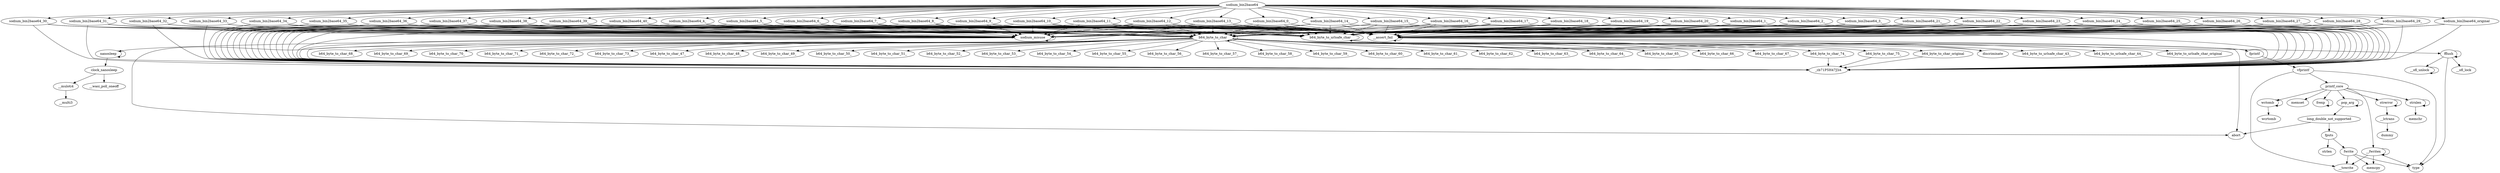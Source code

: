 digraph g{
    sodium_bin2base64 -> sodium_bin2base64_0_
    sodium_bin2base64_0_ -> b64_byte_to_urlsafe_char
    b64_byte_to_urlsafe_char -> b64_byte_to_urlsafe_char
    b64_byte_to_urlsafe_char -> discriminate
    b64_byte_to_urlsafe_char -> b64_byte_to_urlsafe_char_43_
    b64_byte_to_urlsafe_char -> b64_byte_to_urlsafe_char_44_
    b64_byte_to_urlsafe_char -> b64_byte_to_urlsafe_char_original
    sodium_bin2base64_0_ -> b64_byte_to_char
    b64_byte_to_char -> b64_byte_to_char
    b64_byte_to_char -> discriminate
    b64_byte_to_char -> b64_byte_to_char_47_
    b64_byte_to_char -> b64_byte_to_char_48_
    b64_byte_to_char -> b64_byte_to_char_49_
    b64_byte_to_char -> b64_byte_to_char_50_
    b64_byte_to_char -> b64_byte_to_char_51_
    b64_byte_to_char -> b64_byte_to_char_52_
    b64_byte_to_char -> b64_byte_to_char_53_
    b64_byte_to_char -> b64_byte_to_char_54_
    b64_byte_to_char -> b64_byte_to_char_55_
    b64_byte_to_char -> b64_byte_to_char_56_
    b64_byte_to_char -> b64_byte_to_char_57_
    b64_byte_to_char -> b64_byte_to_char_58_
    b64_byte_to_char -> b64_byte_to_char_59_
    b64_byte_to_char -> b64_byte_to_char_60_
    b64_byte_to_char -> b64_byte_to_char_61_
    b64_byte_to_char -> b64_byte_to_char_62_
    b64_byte_to_char -> b64_byte_to_char_63_
    b64_byte_to_char -> b64_byte_to_char_64_
    b64_byte_to_char -> b64_byte_to_char_65_
    b64_byte_to_char -> b64_byte_to_char_66_
    b64_byte_to_char -> b64_byte_to_char_67_
    b64_byte_to_char -> b64_byte_to_char_68_
    b64_byte_to_char -> b64_byte_to_char_69_
    b64_byte_to_char -> b64_byte_to_char_70_
    b64_byte_to_char -> b64_byte_to_char_71_
    b64_byte_to_char -> b64_byte_to_char_72_
    b64_byte_to_char -> b64_byte_to_char_73_
    b64_byte_to_char -> b64_byte_to_char_74_
    b64_byte_to_char_74_ -> _cb71P5H47J3A
    b64_byte_to_char -> b64_byte_to_char_75_
    b64_byte_to_char_75_ -> _cb71P5H47J3A
    b64_byte_to_char -> b64_byte_to_char_original
    b64_byte_to_char_original -> _cb71P5H47J3A
    sodium_bin2base64_0_ -> __assert_fail
    __assert_fail -> fprintf
    fprintf -> vfprintf
    vfprintf -> printf_core
    printf_core -> __fwritex
    __fwritex -> __towrite
    __fwritex -> type
    __fwritex -> memcpy
    __fwritex -> __fwritex
    printf_core -> pop_arg
    pop_arg -> pop_arg
    pop_arg -> long_double_not_supported
    long_double_not_supported -> fputs
    fputs -> strlen
    fputs -> fwrite
    fwrite -> __towrite
    fwrite -> type
    fwrite -> memcpy
    long_double_not_supported -> abort
    printf_core -> strerror
    strerror -> __lctrans
    __lctrans -> dummy
    strerror -> strerror
    printf_core -> strnlen
    strnlen -> memchr
    strnlen -> strnlen
    printf_core -> wctomb
    wctomb -> wcrtomb
    wctomb -> wctomb
    printf_core -> memset
    printf_core -> frexp
    frexp -> frexp
    vfprintf -> __towrite
    vfprintf -> type
    __assert_fail -> fflush
    fflush -> fflush
    fflush -> __ofl_lock
    fflush -> type
    fflush -> __ofl_unlock
    __ofl_unlock -> __ofl_unlock
    __assert_fail -> abort
    __assert_fail -> __assert_fail
    sodium_bin2base64_0_ -> sodium_misuse
    sodium_misuse -> _cb71P5H47J3A
    sodium_misuse -> nanosleep
    nanosleep -> clock_nanosleep
    clock_nanosleep -> __muloti4
    __muloti4 -> __multi3
    clock_nanosleep -> __wasi_poll_oneoff
    nanosleep -> nanosleep
    sodium_misuse -> abort
    sodium_misuse -> sodium_misuse
    sodium_bin2base64 -> sodium_bin2base64_1_
    sodium_bin2base64_1_ -> _cb71P5H47J3A
    sodium_bin2base64_1_ -> b64_byte_to_urlsafe_char
    sodium_bin2base64_1_ -> b64_byte_to_char
    sodium_bin2base64_1_ -> __assert_fail
    sodium_bin2base64_1_ -> sodium_misuse
    sodium_bin2base64 -> sodium_bin2base64_2_
    sodium_bin2base64_2_ -> _cb71P5H47J3A
    sodium_bin2base64_2_ -> b64_byte_to_urlsafe_char
    sodium_bin2base64_2_ -> b64_byte_to_char
    sodium_bin2base64_2_ -> __assert_fail
    sodium_bin2base64_2_ -> sodium_misuse
    sodium_bin2base64 -> sodium_bin2base64_3_
    sodium_bin2base64_3_ -> _cb71P5H47J3A
    sodium_bin2base64_3_ -> b64_byte_to_urlsafe_char
    sodium_bin2base64_3_ -> b64_byte_to_char
    sodium_bin2base64_3_ -> __assert_fail
    sodium_bin2base64_3_ -> sodium_misuse
    sodium_bin2base64 -> sodium_bin2base64_4_
    sodium_bin2base64_4_ -> _cb71P5H47J3A
    sodium_bin2base64_4_ -> b64_byte_to_urlsafe_char
    sodium_bin2base64_4_ -> b64_byte_to_char
    sodium_bin2base64_4_ -> __assert_fail
    sodium_bin2base64_4_ -> sodium_misuse
    sodium_bin2base64 -> sodium_bin2base64_5_
    sodium_bin2base64_5_ -> _cb71P5H47J3A
    sodium_bin2base64_5_ -> b64_byte_to_urlsafe_char
    sodium_bin2base64_5_ -> b64_byte_to_char
    sodium_bin2base64_5_ -> __assert_fail
    sodium_bin2base64_5_ -> sodium_misuse
    sodium_bin2base64 -> sodium_bin2base64_6_
    sodium_bin2base64_6_ -> _cb71P5H47J3A
    sodium_bin2base64_6_ -> b64_byte_to_urlsafe_char
    sodium_bin2base64_6_ -> b64_byte_to_char
    sodium_bin2base64_6_ -> __assert_fail
    sodium_bin2base64_6_ -> sodium_misuse
    sodium_bin2base64 -> sodium_bin2base64_7_
    sodium_bin2base64_7_ -> _cb71P5H47J3A
    sodium_bin2base64_7_ -> b64_byte_to_urlsafe_char
    sodium_bin2base64_7_ -> b64_byte_to_char
    sodium_bin2base64_7_ -> __assert_fail
    sodium_bin2base64_7_ -> sodium_misuse
    sodium_bin2base64 -> sodium_bin2base64_8_
    sodium_bin2base64_8_ -> _cb71P5H47J3A
    sodium_bin2base64_8_ -> b64_byte_to_urlsafe_char
    sodium_bin2base64_8_ -> b64_byte_to_char
    sodium_bin2base64_8_ -> __assert_fail
    sodium_bin2base64_8_ -> sodium_misuse
    sodium_bin2base64 -> sodium_bin2base64_9_
    sodium_bin2base64_9_ -> _cb71P5H47J3A
    sodium_bin2base64_9_ -> b64_byte_to_urlsafe_char
    sodium_bin2base64_9_ -> b64_byte_to_char
    sodium_bin2base64_9_ -> __assert_fail
    sodium_bin2base64_9_ -> sodium_misuse
    sodium_bin2base64 -> sodium_bin2base64_10_
    sodium_bin2base64_10_ -> _cb71P5H47J3A
    sodium_bin2base64_10_ -> b64_byte_to_urlsafe_char
    sodium_bin2base64_10_ -> b64_byte_to_char
    sodium_bin2base64_10_ -> __assert_fail
    sodium_bin2base64_10_ -> sodium_misuse
    sodium_bin2base64 -> sodium_bin2base64_11_
    sodium_bin2base64_11_ -> _cb71P5H47J3A
    sodium_bin2base64_11_ -> b64_byte_to_urlsafe_char
    sodium_bin2base64_11_ -> b64_byte_to_char
    sodium_bin2base64_11_ -> __assert_fail
    sodium_bin2base64_11_ -> sodium_misuse
    sodium_bin2base64 -> sodium_bin2base64_12_
    sodium_bin2base64_12_ -> _cb71P5H47J3A
    sodium_bin2base64_12_ -> b64_byte_to_urlsafe_char
    sodium_bin2base64_12_ -> b64_byte_to_char
    sodium_bin2base64_12_ -> __assert_fail
    sodium_bin2base64_12_ -> sodium_misuse
    sodium_bin2base64 -> sodium_bin2base64_13_
    sodium_bin2base64_13_ -> _cb71P5H47J3A
    sodium_bin2base64_13_ -> b64_byte_to_urlsafe_char
    sodium_bin2base64_13_ -> b64_byte_to_char
    sodium_bin2base64_13_ -> __assert_fail
    sodium_bin2base64_13_ -> sodium_misuse
    sodium_bin2base64 -> sodium_bin2base64_14_
    sodium_bin2base64_14_ -> _cb71P5H47J3A
    sodium_bin2base64_14_ -> b64_byte_to_urlsafe_char
    sodium_bin2base64_14_ -> b64_byte_to_char
    sodium_bin2base64_14_ -> __assert_fail
    sodium_bin2base64_14_ -> sodium_misuse
    sodium_bin2base64 -> sodium_bin2base64_15_
    sodium_bin2base64_15_ -> _cb71P5H47J3A
    sodium_bin2base64_15_ -> b64_byte_to_urlsafe_char
    sodium_bin2base64_15_ -> b64_byte_to_char
    sodium_bin2base64_15_ -> __assert_fail
    sodium_bin2base64_15_ -> sodium_misuse
    sodium_bin2base64 -> sodium_bin2base64_16_
    sodium_bin2base64_16_ -> _cb71P5H47J3A
    sodium_bin2base64_16_ -> b64_byte_to_urlsafe_char
    sodium_bin2base64_16_ -> b64_byte_to_char
    sodium_bin2base64_16_ -> __assert_fail
    sodium_bin2base64_16_ -> sodium_misuse
    sodium_bin2base64 -> sodium_bin2base64_17_
    sodium_bin2base64_17_ -> _cb71P5H47J3A
    sodium_bin2base64_17_ -> b64_byte_to_urlsafe_char
    sodium_bin2base64_17_ -> b64_byte_to_char
    sodium_bin2base64_17_ -> __assert_fail
    sodium_bin2base64_17_ -> sodium_misuse
    sodium_bin2base64 -> sodium_bin2base64_18_
    sodium_bin2base64_18_ -> _cb71P5H47J3A
    sodium_bin2base64_18_ -> b64_byte_to_urlsafe_char
    sodium_bin2base64_18_ -> b64_byte_to_char
    sodium_bin2base64_18_ -> __assert_fail
    sodium_bin2base64_18_ -> sodium_misuse
    sodium_bin2base64 -> sodium_bin2base64_19_
    sodium_bin2base64_19_ -> _cb71P5H47J3A
    sodium_bin2base64_19_ -> b64_byte_to_urlsafe_char
    sodium_bin2base64_19_ -> b64_byte_to_char
    sodium_bin2base64_19_ -> __assert_fail
    sodium_bin2base64_19_ -> sodium_misuse
    sodium_bin2base64 -> sodium_bin2base64_20_
    sodium_bin2base64_20_ -> _cb71P5H47J3A
    sodium_bin2base64_20_ -> b64_byte_to_urlsafe_char
    sodium_bin2base64_20_ -> b64_byte_to_char
    sodium_bin2base64_20_ -> __assert_fail
    sodium_bin2base64_20_ -> sodium_misuse
    sodium_bin2base64 -> sodium_bin2base64_21_
    sodium_bin2base64_21_ -> _cb71P5H47J3A
    sodium_bin2base64_21_ -> b64_byte_to_urlsafe_char
    sodium_bin2base64_21_ -> b64_byte_to_char
    sodium_bin2base64_21_ -> __assert_fail
    sodium_bin2base64_21_ -> sodium_misuse
    sodium_bin2base64 -> sodium_bin2base64_22_
    sodium_bin2base64_22_ -> _cb71P5H47J3A
    sodium_bin2base64_22_ -> b64_byte_to_urlsafe_char
    sodium_bin2base64_22_ -> b64_byte_to_char
    sodium_bin2base64_22_ -> __assert_fail
    sodium_bin2base64_22_ -> sodium_misuse
    sodium_bin2base64 -> sodium_bin2base64_23_
    sodium_bin2base64_23_ -> _cb71P5H47J3A
    sodium_bin2base64_23_ -> b64_byte_to_urlsafe_char
    sodium_bin2base64_23_ -> b64_byte_to_char
    sodium_bin2base64_23_ -> __assert_fail
    sodium_bin2base64_23_ -> sodium_misuse
    sodium_bin2base64 -> sodium_bin2base64_24_
    sodium_bin2base64_24_ -> _cb71P5H47J3A
    sodium_bin2base64_24_ -> b64_byte_to_urlsafe_char
    sodium_bin2base64_24_ -> b64_byte_to_char
    sodium_bin2base64_24_ -> __assert_fail
    sodium_bin2base64_24_ -> sodium_misuse
    sodium_bin2base64 -> sodium_bin2base64_25_
    sodium_bin2base64_25_ -> _cb71P5H47J3A
    sodium_bin2base64_25_ -> b64_byte_to_urlsafe_char
    sodium_bin2base64_25_ -> b64_byte_to_char
    sodium_bin2base64_25_ -> __assert_fail
    sodium_bin2base64_25_ -> sodium_misuse
    sodium_bin2base64 -> sodium_bin2base64_26_
    sodium_bin2base64_26_ -> _cb71P5H47J3A
    sodium_bin2base64_26_ -> b64_byte_to_urlsafe_char
    sodium_bin2base64_26_ -> b64_byte_to_char
    sodium_bin2base64_26_ -> __assert_fail
    sodium_bin2base64_26_ -> sodium_misuse
    sodium_bin2base64 -> sodium_bin2base64_27_
    sodium_bin2base64_27_ -> _cb71P5H47J3A
    sodium_bin2base64_27_ -> b64_byte_to_urlsafe_char
    sodium_bin2base64_27_ -> b64_byte_to_char
    sodium_bin2base64_27_ -> __assert_fail
    sodium_bin2base64_27_ -> sodium_misuse
    sodium_bin2base64 -> sodium_bin2base64_28_
    sodium_bin2base64_28_ -> _cb71P5H47J3A
    sodium_bin2base64_28_ -> b64_byte_to_urlsafe_char
    sodium_bin2base64_28_ -> b64_byte_to_char
    sodium_bin2base64_28_ -> __assert_fail
    sodium_bin2base64_28_ -> sodium_misuse
    sodium_bin2base64 -> sodium_bin2base64_29_
    sodium_bin2base64_29_ -> _cb71P5H47J3A
    sodium_bin2base64_29_ -> b64_byte_to_urlsafe_char
    sodium_bin2base64_29_ -> b64_byte_to_char
    sodium_bin2base64_29_ -> __assert_fail
    sodium_bin2base64_29_ -> sodium_misuse
    sodium_bin2base64 -> sodium_bin2base64_30_
    sodium_bin2base64_30_ -> _cb71P5H47J3A
    sodium_bin2base64_30_ -> b64_byte_to_urlsafe_char
    sodium_bin2base64_30_ -> b64_byte_to_char
    sodium_bin2base64_30_ -> __assert_fail
    sodium_bin2base64_30_ -> sodium_misuse
    sodium_bin2base64 -> sodium_bin2base64_31_
    sodium_bin2base64_31_ -> _cb71P5H47J3A
    sodium_bin2base64_31_ -> b64_byte_to_urlsafe_char
    sodium_bin2base64_31_ -> b64_byte_to_char
    sodium_bin2base64_31_ -> __assert_fail
    sodium_bin2base64_31_ -> sodium_misuse
    sodium_bin2base64 -> sodium_bin2base64_32_
    sodium_bin2base64_32_ -> _cb71P5H47J3A
    sodium_bin2base64_32_ -> b64_byte_to_urlsafe_char
    sodium_bin2base64_32_ -> b64_byte_to_char
    sodium_bin2base64_32_ -> __assert_fail
    sodium_bin2base64_32_ -> sodium_misuse
    sodium_bin2base64 -> sodium_bin2base64_33_
    sodium_bin2base64_33_ -> _cb71P5H47J3A
    sodium_bin2base64_33_ -> b64_byte_to_urlsafe_char
    sodium_bin2base64_33_ -> b64_byte_to_char
    sodium_bin2base64_33_ -> __assert_fail
    sodium_bin2base64_33_ -> sodium_misuse
    sodium_bin2base64 -> sodium_bin2base64_34_
    sodium_bin2base64_34_ -> _cb71P5H47J3A
    sodium_bin2base64_34_ -> b64_byte_to_urlsafe_char
    sodium_bin2base64_34_ -> b64_byte_to_char
    sodium_bin2base64_34_ -> __assert_fail
    sodium_bin2base64_34_ -> sodium_misuse
    sodium_bin2base64 -> sodium_bin2base64_35_
    sodium_bin2base64_35_ -> _cb71P5H47J3A
    sodium_bin2base64_35_ -> b64_byte_to_urlsafe_char
    sodium_bin2base64_35_ -> b64_byte_to_char
    sodium_bin2base64_35_ -> __assert_fail
    sodium_bin2base64_35_ -> sodium_misuse
    sodium_bin2base64 -> sodium_bin2base64_36_
    sodium_bin2base64_36_ -> _cb71P5H47J3A
    sodium_bin2base64_36_ -> b64_byte_to_urlsafe_char
    sodium_bin2base64_36_ -> b64_byte_to_char
    sodium_bin2base64_36_ -> __assert_fail
    sodium_bin2base64_36_ -> sodium_misuse
    sodium_bin2base64 -> sodium_bin2base64_37_
    sodium_bin2base64_37_ -> _cb71P5H47J3A
    sodium_bin2base64_37_ -> b64_byte_to_urlsafe_char
    sodium_bin2base64_37_ -> b64_byte_to_char
    sodium_bin2base64_37_ -> __assert_fail
    sodium_bin2base64_37_ -> sodium_misuse
    sodium_bin2base64 -> sodium_bin2base64_38_
    sodium_bin2base64_38_ -> _cb71P5H47J3A
    sodium_bin2base64_38_ -> b64_byte_to_urlsafe_char
    sodium_bin2base64_38_ -> b64_byte_to_char
    sodium_bin2base64_38_ -> __assert_fail
    sodium_bin2base64_38_ -> sodium_misuse
    sodium_bin2base64 -> sodium_bin2base64_39_
    sodium_bin2base64_39_ -> _cb71P5H47J3A
    sodium_bin2base64_39_ -> b64_byte_to_urlsafe_char
    sodium_bin2base64_39_ -> b64_byte_to_char
    sodium_bin2base64_39_ -> __assert_fail
    sodium_bin2base64_39_ -> sodium_misuse
    sodium_bin2base64 -> sodium_bin2base64_40_
    sodium_bin2base64_40_ -> _cb71P5H47J3A
    sodium_bin2base64_40_ -> b64_byte_to_urlsafe_char
    sodium_bin2base64_40_ -> b64_byte_to_char
    sodium_bin2base64_40_ -> __assert_fail
    sodium_bin2base64_40_ -> sodium_misuse
    sodium_bin2base64 -> sodium_bin2base64_original
    sodium_bin2base64_original -> _cb71P5H47J3A
    sodium_bin2base64_original -> b64_byte_to_urlsafe_char
    sodium_bin2base64_original -> b64_byte_to_char
    sodium_bin2base64_original -> __assert_fail
}